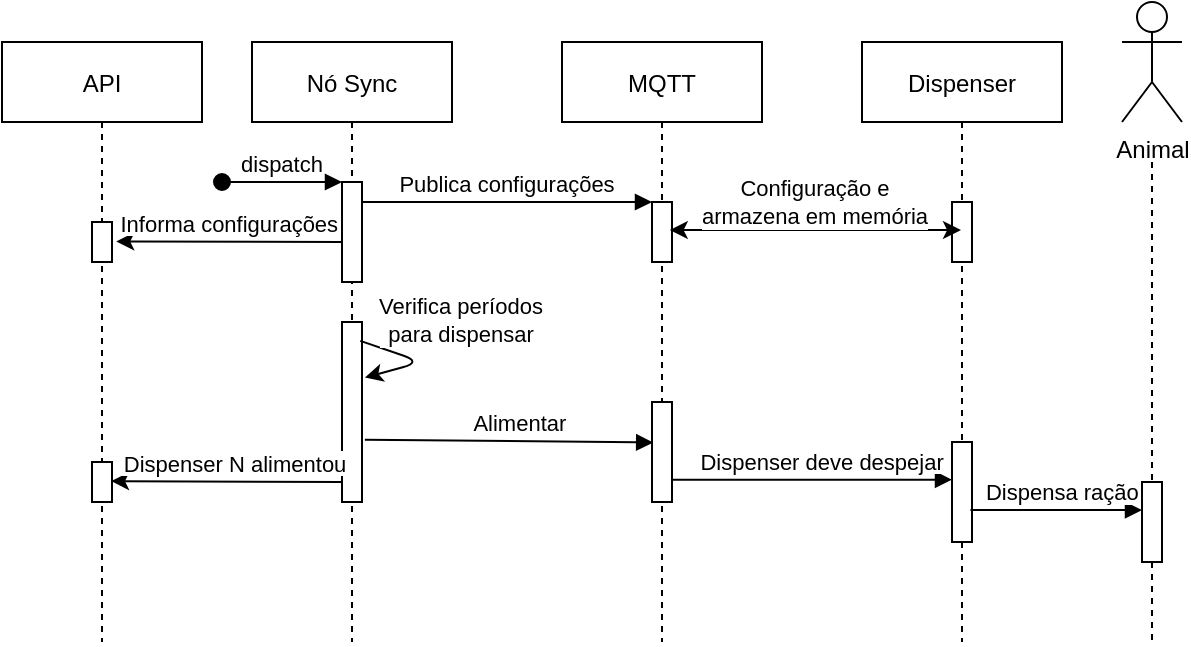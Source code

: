 <mxfile version="15.6.8" type="github">
  <diagram id="kgpKYQtTHZ0yAKxKKP6v" name="Page-1">
    <mxGraphModel dx="1422" dy="577" grid="1" gridSize="10" guides="1" tooltips="1" connect="1" arrows="1" fold="1" page="1" pageScale="1" pageWidth="850" pageHeight="1100" math="0" shadow="0">
      <root>
        <mxCell id="0" />
        <mxCell id="1" parent="0" />
        <mxCell id="3nuBFxr9cyL0pnOWT2aG-1" value="Nó Sync" style="shape=umlLifeline;perimeter=lifelinePerimeter;container=1;collapsible=0;recursiveResize=0;rounded=0;shadow=0;strokeWidth=1;" parent="1" vertex="1">
          <mxGeometry x="295" y="140" width="100" height="300" as="geometry" />
        </mxCell>
        <mxCell id="3nuBFxr9cyL0pnOWT2aG-2" value="" style="points=[];perimeter=orthogonalPerimeter;rounded=0;shadow=0;strokeWidth=1;" parent="3nuBFxr9cyL0pnOWT2aG-1" vertex="1">
          <mxGeometry x="45" y="70" width="10" height="50" as="geometry" />
        </mxCell>
        <mxCell id="3nuBFxr9cyL0pnOWT2aG-3" value="dispatch" style="verticalAlign=bottom;startArrow=oval;endArrow=block;startSize=8;shadow=0;strokeWidth=1;" parent="3nuBFxr9cyL0pnOWT2aG-1" target="3nuBFxr9cyL0pnOWT2aG-2" edge="1">
          <mxGeometry relative="1" as="geometry">
            <mxPoint x="-15" y="70" as="sourcePoint" />
          </mxGeometry>
        </mxCell>
        <mxCell id="6R5oIOmLJCsGfzxT42_O-14" value="" style="points=[];perimeter=orthogonalPerimeter;rounded=0;shadow=0;strokeWidth=1;" vertex="1" parent="3nuBFxr9cyL0pnOWT2aG-1">
          <mxGeometry x="45" y="140" width="10" height="90" as="geometry" />
        </mxCell>
        <mxCell id="6R5oIOmLJCsGfzxT42_O-15" value="" style="endArrow=classic;html=1;rounded=1;exitX=0.914;exitY=0.105;exitDx=0;exitDy=0;exitPerimeter=0;entryX=1.145;entryY=0.309;entryDx=0;entryDy=0;entryPerimeter=0;" edge="1" parent="3nuBFxr9cyL0pnOWT2aG-1" source="6R5oIOmLJCsGfzxT42_O-14" target="6R5oIOmLJCsGfzxT42_O-14">
          <mxGeometry width="50" height="50" relative="1" as="geometry">
            <mxPoint x="50" y="180" as="sourcePoint" />
            <mxPoint x="100" y="130" as="targetPoint" />
            <Array as="points">
              <mxPoint x="85" y="160" />
            </Array>
          </mxGeometry>
        </mxCell>
        <mxCell id="6R5oIOmLJCsGfzxT42_O-16" value="Verifica períodos&lt;br&gt;para dispensar" style="edgeLabel;html=1;align=center;verticalAlign=middle;resizable=0;points=[];" vertex="1" connectable="0" parent="6R5oIOmLJCsGfzxT42_O-15">
          <mxGeometry x="-0.387" relative="1" as="geometry">
            <mxPoint x="32" y="-17" as="offset" />
          </mxGeometry>
        </mxCell>
        <mxCell id="3nuBFxr9cyL0pnOWT2aG-5" value="MQTT" style="shape=umlLifeline;perimeter=lifelinePerimeter;container=1;collapsible=0;recursiveResize=0;rounded=0;shadow=0;strokeWidth=1;" parent="1" vertex="1">
          <mxGeometry x="450" y="140" width="100" height="300" as="geometry" />
        </mxCell>
        <mxCell id="3nuBFxr9cyL0pnOWT2aG-6" value="" style="points=[];perimeter=orthogonalPerimeter;rounded=0;shadow=0;strokeWidth=1;" parent="3nuBFxr9cyL0pnOWT2aG-5" vertex="1">
          <mxGeometry x="45" y="80" width="10" height="30" as="geometry" />
        </mxCell>
        <mxCell id="6R5oIOmLJCsGfzxT42_O-17" value="" style="points=[];perimeter=orthogonalPerimeter;rounded=0;shadow=0;strokeWidth=1;" vertex="1" parent="3nuBFxr9cyL0pnOWT2aG-5">
          <mxGeometry x="45" y="180" width="10" height="50" as="geometry" />
        </mxCell>
        <mxCell id="3nuBFxr9cyL0pnOWT2aG-8" value="Publica configurações" style="verticalAlign=bottom;endArrow=block;entryX=0;entryY=0;shadow=0;strokeWidth=1;" parent="1" source="3nuBFxr9cyL0pnOWT2aG-2" target="3nuBFxr9cyL0pnOWT2aG-6" edge="1">
          <mxGeometry relative="1" as="geometry">
            <mxPoint x="450" y="220" as="sourcePoint" />
            <mxPoint as="offset" />
          </mxGeometry>
        </mxCell>
        <mxCell id="6R5oIOmLJCsGfzxT42_O-3" value="Dispenser" style="shape=umlLifeline;perimeter=lifelinePerimeter;container=1;collapsible=0;recursiveResize=0;rounded=0;shadow=0;strokeWidth=1;" vertex="1" parent="1">
          <mxGeometry x="600" y="140" width="100" height="300" as="geometry" />
        </mxCell>
        <mxCell id="6R5oIOmLJCsGfzxT42_O-4" value="" style="points=[];perimeter=orthogonalPerimeter;rounded=0;shadow=0;strokeWidth=1;" vertex="1" parent="6R5oIOmLJCsGfzxT42_O-3">
          <mxGeometry x="45" y="80" width="10" height="30" as="geometry" />
        </mxCell>
        <mxCell id="6R5oIOmLJCsGfzxT42_O-21" value="" style="points=[];perimeter=orthogonalPerimeter;rounded=0;shadow=0;strokeWidth=1;" vertex="1" parent="6R5oIOmLJCsGfzxT42_O-3">
          <mxGeometry x="45" y="200" width="10" height="50" as="geometry" />
        </mxCell>
        <mxCell id="6R5oIOmLJCsGfzxT42_O-7" style="edgeStyle=orthogonalEdgeStyle;rounded=0;orthogonalLoop=1;jettySize=auto;html=1;startArrow=classic;startFill=1;exitX=0.886;exitY=0.468;exitDx=0;exitDy=0;exitPerimeter=0;" edge="1" parent="1" source="3nuBFxr9cyL0pnOWT2aG-6" target="6R5oIOmLJCsGfzxT42_O-3">
          <mxGeometry relative="1" as="geometry">
            <mxPoint x="615" y="240" as="targetPoint" />
            <mxPoint x="529" y="240" as="sourcePoint" />
            <Array as="points">
              <mxPoint x="610" y="234" />
              <mxPoint x="610" y="234" />
            </Array>
          </mxGeometry>
        </mxCell>
        <mxCell id="6R5oIOmLJCsGfzxT42_O-9" value="Configuração e &lt;br&gt;armazena em memória" style="edgeLabel;html=1;align=center;verticalAlign=middle;resizable=0;points=[];" vertex="1" connectable="0" parent="6R5oIOmLJCsGfzxT42_O-7">
          <mxGeometry x="-0.324" y="2" relative="1" as="geometry">
            <mxPoint x="23" y="-12" as="offset" />
          </mxGeometry>
        </mxCell>
        <mxCell id="6R5oIOmLJCsGfzxT42_O-10" value="API" style="shape=umlLifeline;perimeter=lifelinePerimeter;container=1;collapsible=0;recursiveResize=0;rounded=0;shadow=0;strokeWidth=1;" vertex="1" parent="1">
          <mxGeometry x="170" y="140" width="100" height="300" as="geometry" />
        </mxCell>
        <mxCell id="6R5oIOmLJCsGfzxT42_O-11" value="" style="points=[];perimeter=orthogonalPerimeter;rounded=0;shadow=0;strokeWidth=1;" vertex="1" parent="6R5oIOmLJCsGfzxT42_O-10">
          <mxGeometry x="45" y="90" width="10" height="20" as="geometry" />
        </mxCell>
        <mxCell id="6R5oIOmLJCsGfzxT42_O-31" value="" style="points=[];perimeter=orthogonalPerimeter;rounded=0;shadow=0;strokeWidth=1;gradientColor=#ffffff;" vertex="1" parent="6R5oIOmLJCsGfzxT42_O-10">
          <mxGeometry x="45" y="210" width="10" height="20" as="geometry" />
        </mxCell>
        <mxCell id="6R5oIOmLJCsGfzxT42_O-19" value="Alimentar" style="verticalAlign=bottom;endArrow=block;shadow=0;strokeWidth=1;exitX=1.145;exitY=0.654;exitDx=0;exitDy=0;exitPerimeter=0;entryX=0.059;entryY=0.405;entryDx=0;entryDy=0;entryPerimeter=0;" edge="1" parent="1" source="6R5oIOmLJCsGfzxT42_O-14" target="6R5oIOmLJCsGfzxT42_O-17">
          <mxGeometry x="0.076" relative="1" as="geometry">
            <mxPoint x="350.0" y="340.0" as="sourcePoint" />
            <mxPoint x="490" y="340" as="targetPoint" />
            <mxPoint as="offset" />
          </mxGeometry>
        </mxCell>
        <mxCell id="6R5oIOmLJCsGfzxT42_O-13" value="Informa configurações" style="verticalAlign=bottom;endArrow=none;shadow=0;strokeWidth=1;startArrow=classic;startFill=1;endFill=0;exitX=1.214;exitY=0.486;exitDx=0;exitDy=0;exitPerimeter=0;" edge="1" parent="1" source="6R5oIOmLJCsGfzxT42_O-11">
          <mxGeometry relative="1" as="geometry">
            <mxPoint x="210" y="260" as="sourcePoint" />
            <mxPoint x="340" y="240" as="targetPoint" />
            <mxPoint as="offset" />
          </mxGeometry>
        </mxCell>
        <mxCell id="6R5oIOmLJCsGfzxT42_O-23" style="edgeStyle=orthogonalEdgeStyle;rounded=0;orthogonalLoop=1;jettySize=auto;html=1;startArrow=none;startFill=0;endArrow=none;endFill=0;dashed=1;" edge="1" parent="1" source="6R5oIOmLJCsGfzxT42_O-27">
          <mxGeometry relative="1" as="geometry">
            <mxPoint x="745" y="440.0" as="targetPoint" />
            <mxPoint x="745" y="160" as="sourcePoint" />
          </mxGeometry>
        </mxCell>
        <mxCell id="6R5oIOmLJCsGfzxT42_O-20" value="Animal" style="shape=umlActor;verticalLabelPosition=bottom;verticalAlign=top;html=1;outlineConnect=0;" vertex="1" parent="1">
          <mxGeometry x="730" y="120" width="30" height="60" as="geometry" />
        </mxCell>
        <mxCell id="6R5oIOmLJCsGfzxT42_O-22" value="Dispenser deve despejar" style="verticalAlign=bottom;endArrow=block;shadow=0;strokeWidth=1;exitX=0.955;exitY=0.777;exitDx=0;exitDy=0;exitPerimeter=0;" edge="1" parent="1" source="6R5oIOmLJCsGfzxT42_O-17" target="6R5oIOmLJCsGfzxT42_O-21">
          <mxGeometry x="0.076" relative="1" as="geometry">
            <mxPoint x="480.0" y="348.59" as="sourcePoint" />
            <mxPoint x="623.45" y="349.56" as="targetPoint" />
            <mxPoint as="offset" />
          </mxGeometry>
        </mxCell>
        <mxCell id="6R5oIOmLJCsGfzxT42_O-27" value="" style="points=[];perimeter=orthogonalPerimeter;rounded=0;shadow=0;strokeWidth=1;" vertex="1" parent="1">
          <mxGeometry x="740" y="360" width="10" height="40" as="geometry" />
        </mxCell>
        <mxCell id="6R5oIOmLJCsGfzxT42_O-26" value="Dispensa ração" style="verticalAlign=bottom;endArrow=block;shadow=0;strokeWidth=1;exitX=0.921;exitY=0.681;exitDx=0;exitDy=0;exitPerimeter=0;entryX=0;entryY=0.351;entryDx=0;entryDy=0;entryPerimeter=0;" edge="1" parent="1" source="6R5oIOmLJCsGfzxT42_O-21" target="6R5oIOmLJCsGfzxT42_O-27">
          <mxGeometry x="0.076" relative="1" as="geometry">
            <mxPoint x="640" y="390.0" as="sourcePoint" />
            <mxPoint x="740" y="373" as="targetPoint" />
            <mxPoint as="offset" />
          </mxGeometry>
        </mxCell>
        <mxCell id="6R5oIOmLJCsGfzxT42_O-28" value="" style="edgeStyle=orthogonalEdgeStyle;rounded=0;orthogonalLoop=1;jettySize=auto;html=1;startArrow=none;startFill=0;endArrow=none;endFill=0;dashed=1;" edge="1" parent="1" target="6R5oIOmLJCsGfzxT42_O-27">
          <mxGeometry relative="1" as="geometry">
            <mxPoint x="745" y="440.0" as="targetPoint" />
            <mxPoint x="745" y="200" as="sourcePoint" />
            <Array as="points">
              <mxPoint x="745" y="260" />
              <mxPoint x="745" y="260" />
            </Array>
          </mxGeometry>
        </mxCell>
        <mxCell id="6R5oIOmLJCsGfzxT42_O-30" value="Dispenser N alimentou" style="verticalAlign=bottom;endArrow=none;shadow=0;strokeWidth=1;exitX=0.955;exitY=0.478;exitDx=0;exitDy=0;exitPerimeter=0;startArrow=classic;startFill=1;endFill=0;" edge="1" parent="1" source="6R5oIOmLJCsGfzxT42_O-31">
          <mxGeometry x="0.076" relative="1" as="geometry">
            <mxPoint x="190.0" y="379.31" as="sourcePoint" />
            <mxPoint x="340" y="360" as="targetPoint" />
            <mxPoint as="offset" />
          </mxGeometry>
        </mxCell>
      </root>
    </mxGraphModel>
  </diagram>
</mxfile>
